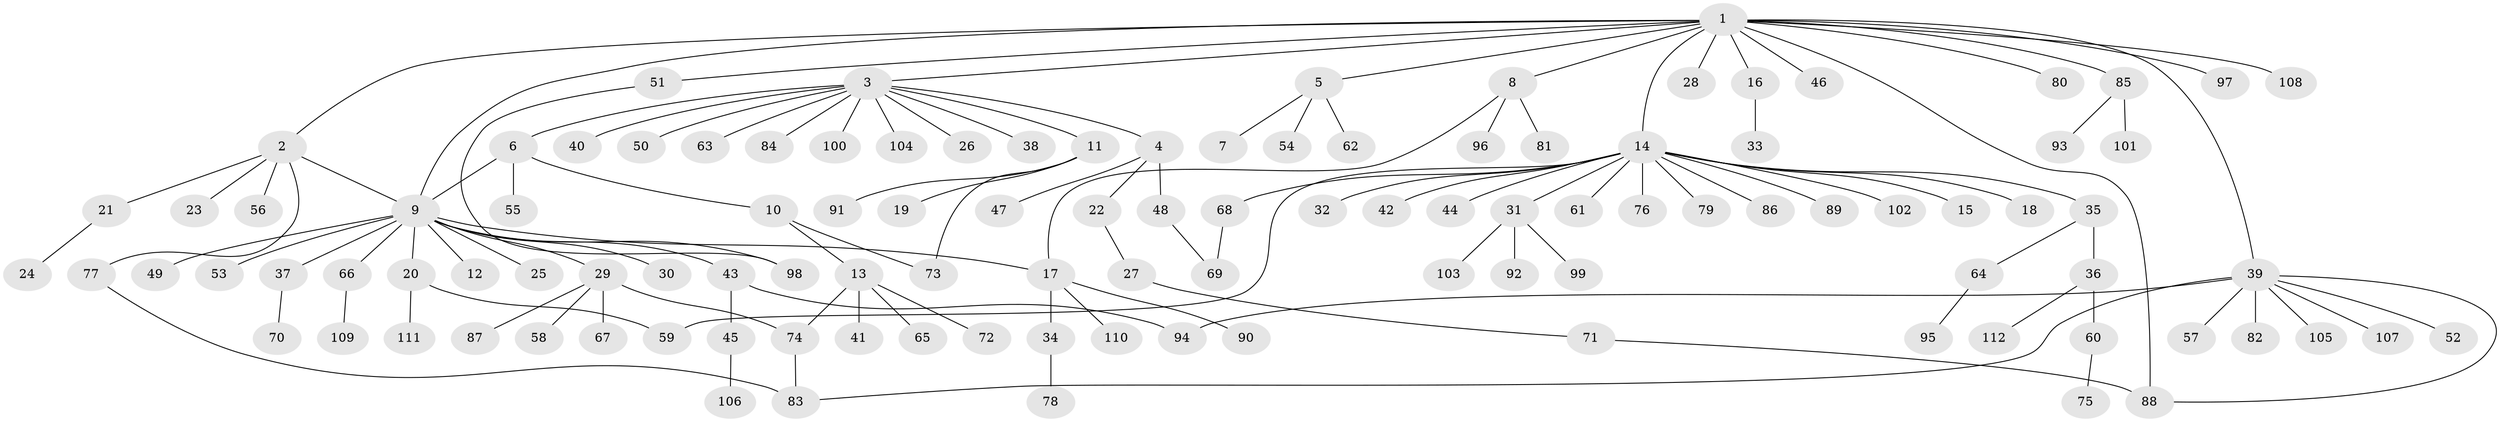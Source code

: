 // Generated by graph-tools (version 1.1) at 2025/49/03/09/25 03:49:58]
// undirected, 112 vertices, 124 edges
graph export_dot {
graph [start="1"]
  node [color=gray90,style=filled];
  1;
  2;
  3;
  4;
  5;
  6;
  7;
  8;
  9;
  10;
  11;
  12;
  13;
  14;
  15;
  16;
  17;
  18;
  19;
  20;
  21;
  22;
  23;
  24;
  25;
  26;
  27;
  28;
  29;
  30;
  31;
  32;
  33;
  34;
  35;
  36;
  37;
  38;
  39;
  40;
  41;
  42;
  43;
  44;
  45;
  46;
  47;
  48;
  49;
  50;
  51;
  52;
  53;
  54;
  55;
  56;
  57;
  58;
  59;
  60;
  61;
  62;
  63;
  64;
  65;
  66;
  67;
  68;
  69;
  70;
  71;
  72;
  73;
  74;
  75;
  76;
  77;
  78;
  79;
  80;
  81;
  82;
  83;
  84;
  85;
  86;
  87;
  88;
  89;
  90;
  91;
  92;
  93;
  94;
  95;
  96;
  97;
  98;
  99;
  100;
  101;
  102;
  103;
  104;
  105;
  106;
  107;
  108;
  109;
  110;
  111;
  112;
  1 -- 2;
  1 -- 3;
  1 -- 5;
  1 -- 8;
  1 -- 9;
  1 -- 14;
  1 -- 16;
  1 -- 28;
  1 -- 39;
  1 -- 46;
  1 -- 51;
  1 -- 80;
  1 -- 85;
  1 -- 88;
  1 -- 97;
  1 -- 108;
  2 -- 9;
  2 -- 21;
  2 -- 23;
  2 -- 56;
  2 -- 77;
  3 -- 4;
  3 -- 6;
  3 -- 11;
  3 -- 26;
  3 -- 38;
  3 -- 40;
  3 -- 50;
  3 -- 63;
  3 -- 84;
  3 -- 100;
  3 -- 104;
  4 -- 22;
  4 -- 47;
  4 -- 48;
  5 -- 7;
  5 -- 54;
  5 -- 62;
  6 -- 9;
  6 -- 10;
  6 -- 55;
  8 -- 17;
  8 -- 81;
  8 -- 96;
  9 -- 12;
  9 -- 17;
  9 -- 20;
  9 -- 25;
  9 -- 29;
  9 -- 30;
  9 -- 37;
  9 -- 43;
  9 -- 49;
  9 -- 53;
  9 -- 66;
  9 -- 98;
  10 -- 13;
  10 -- 73;
  11 -- 19;
  11 -- 73;
  11 -- 91;
  13 -- 41;
  13 -- 65;
  13 -- 72;
  13 -- 74;
  14 -- 15;
  14 -- 18;
  14 -- 31;
  14 -- 32;
  14 -- 35;
  14 -- 42;
  14 -- 44;
  14 -- 59;
  14 -- 61;
  14 -- 68;
  14 -- 76;
  14 -- 79;
  14 -- 86;
  14 -- 89;
  14 -- 102;
  16 -- 33;
  17 -- 34;
  17 -- 90;
  17 -- 110;
  20 -- 59;
  20 -- 111;
  21 -- 24;
  22 -- 27;
  27 -- 71;
  29 -- 58;
  29 -- 67;
  29 -- 74;
  29 -- 87;
  31 -- 92;
  31 -- 99;
  31 -- 103;
  34 -- 78;
  35 -- 36;
  35 -- 64;
  36 -- 60;
  36 -- 112;
  37 -- 70;
  39 -- 52;
  39 -- 57;
  39 -- 82;
  39 -- 83;
  39 -- 88;
  39 -- 94;
  39 -- 105;
  39 -- 107;
  43 -- 45;
  43 -- 94;
  45 -- 106;
  48 -- 69;
  51 -- 98;
  60 -- 75;
  64 -- 95;
  66 -- 109;
  68 -- 69;
  71 -- 88;
  74 -- 83;
  77 -- 83;
  85 -- 93;
  85 -- 101;
}
